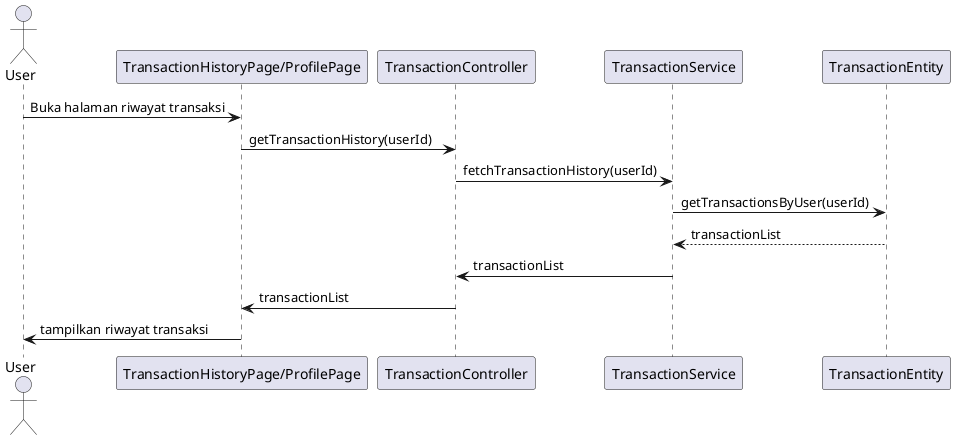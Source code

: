 @startuml
actor User
participant "TransactionHistoryPage/ProfilePage" as UI
participant "TransactionController" as Controller
participant "TransactionService" as Service
participant "TransactionEntity" as TransactionEntity

User -> UI : Buka halaman riwayat transaksi
UI -> Controller : getTransactionHistory(userId)
Controller -> Service : fetchTransactionHistory(userId)
Service -> TransactionEntity : getTransactionsByUser(userId)
TransactionEntity --> Service : transactionList
Service -> Controller : transactionList
Controller -> UI : transactionList
UI -> User : tampilkan riwayat transaksi
@enduml
